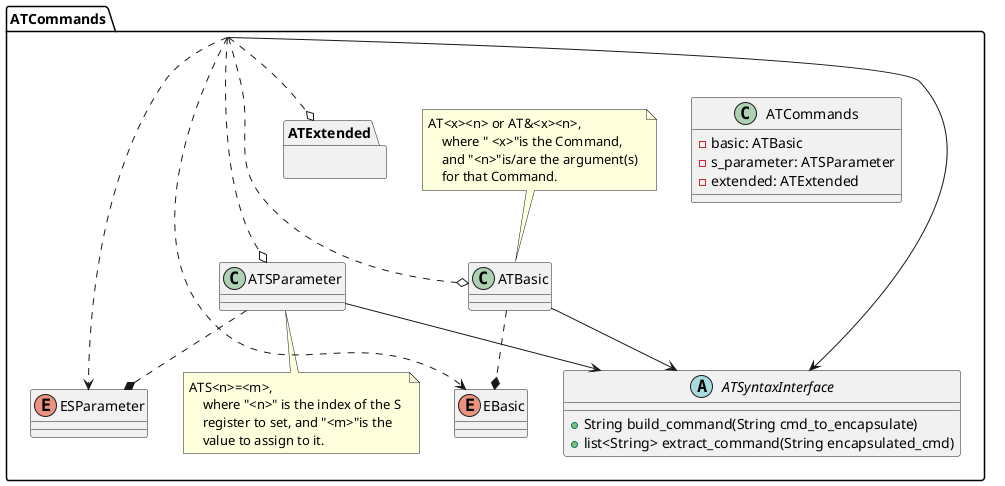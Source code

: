 @startuml
'https://plantuml.com/class-diagram


package "ATCommands" {
    enum EBasic
    enum ESParameter

    class ATCommands
    {
    - basic: ATBasic
    - s_parameter: ATSParameter
    - extended: ATExtended
    }

    class ATBasic
    note top: AT<x><n> or AT&<x><n>, \n\
    where " <x>"is the Command, \n\
    and "<n>"is/are the argument(s) \n\
    for that Command.

    class ATSParameter
    note bottom: ATS<n>=<m>, \n\
    where "<n>" is the index of the S \n\
    register to set, and "<m>"is the \n\
    value to assign to it.

    package "ATExtended" {}

    abstract class ATSyntaxInterface
    {
    + String build_command(String cmd_to_encapsulate)
    + list<String> extract_command(String encapsulated_cmd)
    }
}


ATCommands ..o ATBasic
ATCommands ..o ATSParameter
ATCommands ..o "ATExtended"

ATCommands ..> EBasic
ATCommands ..> ESParameter

ATBasic ..* EBasic
ATSParameter ..* ESParameter

ATCommands --> ATSyntaxInterface
ATBasic --> ATSyntaxInterface
ATSParameter --> ATSyntaxInterface

@enduml